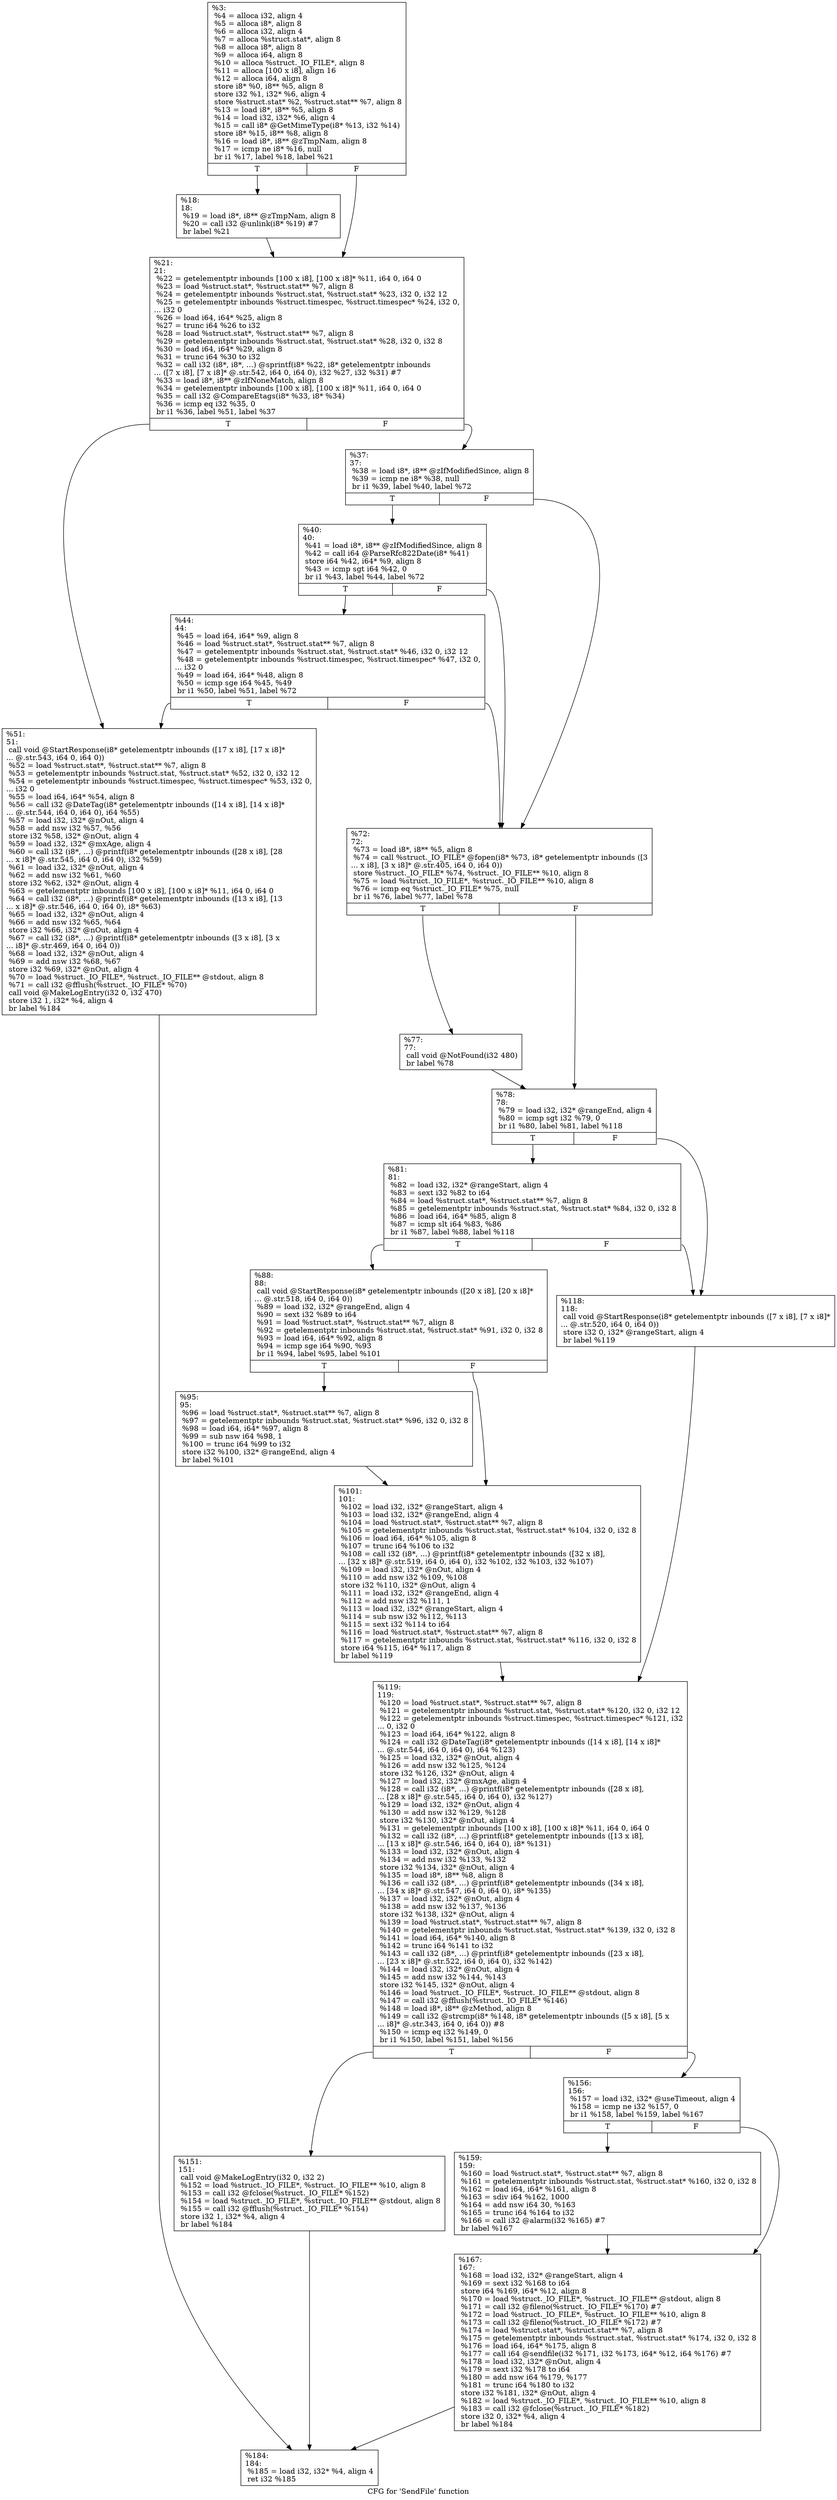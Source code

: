 digraph "CFG for 'SendFile' function" {
	label="CFG for 'SendFile' function";

	Node0x1194640 [shape=record,label="{%3:\l  %4 = alloca i32, align 4\l  %5 = alloca i8*, align 8\l  %6 = alloca i32, align 4\l  %7 = alloca %struct.stat*, align 8\l  %8 = alloca i8*, align 8\l  %9 = alloca i64, align 8\l  %10 = alloca %struct._IO_FILE*, align 8\l  %11 = alloca [100 x i8], align 16\l  %12 = alloca i64, align 8\l  store i8* %0, i8** %5, align 8\l  store i32 %1, i32* %6, align 4\l  store %struct.stat* %2, %struct.stat** %7, align 8\l  %13 = load i8*, i8** %5, align 8\l  %14 = load i32, i32* %6, align 4\l  %15 = call i8* @GetMimeType(i8* %13, i32 %14)\l  store i8* %15, i8** %8, align 8\l  %16 = load i8*, i8** @zTmpNam, align 8\l  %17 = icmp ne i8* %16, null\l  br i1 %17, label %18, label %21\l|{<s0>T|<s1>F}}"];
	Node0x1194640:s0 -> Node0x11948c0;
	Node0x1194640:s1 -> Node0x1199610;
	Node0x11948c0 [shape=record,label="{%18:\l18:                                               \l  %19 = load i8*, i8** @zTmpNam, align 8\l  %20 = call i32 @unlink(i8* %19) #7\l  br label %21\l}"];
	Node0x11948c0 -> Node0x1199610;
	Node0x1199610 [shape=record,label="{%21:\l21:                                               \l  %22 = getelementptr inbounds [100 x i8], [100 x i8]* %11, i64 0, i64 0\l  %23 = load %struct.stat*, %struct.stat** %7, align 8\l  %24 = getelementptr inbounds %struct.stat, %struct.stat* %23, i32 0, i32 12\l  %25 = getelementptr inbounds %struct.timespec, %struct.timespec* %24, i32 0,\l... i32 0\l  %26 = load i64, i64* %25, align 8\l  %27 = trunc i64 %26 to i32\l  %28 = load %struct.stat*, %struct.stat** %7, align 8\l  %29 = getelementptr inbounds %struct.stat, %struct.stat* %28, i32 0, i32 8\l  %30 = load i64, i64* %29, align 8\l  %31 = trunc i64 %30 to i32\l  %32 = call i32 (i8*, i8*, ...) @sprintf(i8* %22, i8* getelementptr inbounds\l... ([7 x i8], [7 x i8]* @.str.542, i64 0, i64 0), i32 %27, i32 %31) #7\l  %33 = load i8*, i8** @zIfNoneMatch, align 8\l  %34 = getelementptr inbounds [100 x i8], [100 x i8]* %11, i64 0, i64 0\l  %35 = call i32 @CompareEtags(i8* %33, i8* %34)\l  %36 = icmp eq i32 %35, 0\l  br i1 %36, label %51, label %37\l|{<s0>T|<s1>F}}"];
	Node0x1199610:s0 -> Node0x119a210;
	Node0x1199610:s1 -> Node0x119a260;
	Node0x119a260 [shape=record,label="{%37:\l37:                                               \l  %38 = load i8*, i8** @zIfModifiedSince, align 8\l  %39 = icmp ne i8* %38, null\l  br i1 %39, label %40, label %72\l|{<s0>T|<s1>F}}"];
	Node0x119a260:s0 -> Node0x119a470;
	Node0x119a260:s1 -> Node0x119a4c0;
	Node0x119a470 [shape=record,label="{%40:\l40:                                               \l  %41 = load i8*, i8** @zIfModifiedSince, align 8\l  %42 = call i64 @ParseRfc822Date(i8* %41)\l  store i64 %42, i64* %9, align 8\l  %43 = icmp sgt i64 %42, 0\l  br i1 %43, label %44, label %72\l|{<s0>T|<s1>F}}"];
	Node0x119a470:s0 -> Node0x119a7c0;
	Node0x119a470:s1 -> Node0x119a4c0;
	Node0x119a7c0 [shape=record,label="{%44:\l44:                                               \l  %45 = load i64, i64* %9, align 8\l  %46 = load %struct.stat*, %struct.stat** %7, align 8\l  %47 = getelementptr inbounds %struct.stat, %struct.stat* %46, i32 0, i32 12\l  %48 = getelementptr inbounds %struct.timespec, %struct.timespec* %47, i32 0,\l... i32 0\l  %49 = load i64, i64* %48, align 8\l  %50 = icmp sge i64 %45, %49\l  br i1 %50, label %51, label %72\l|{<s0>T|<s1>F}}"];
	Node0x119a7c0:s0 -> Node0x119a210;
	Node0x119a7c0:s1 -> Node0x119a4c0;
	Node0x119a210 [shape=record,label="{%51:\l51:                                               \l  call void @StartResponse(i8* getelementptr inbounds ([17 x i8], [17 x i8]*\l... @.str.543, i64 0, i64 0))\l  %52 = load %struct.stat*, %struct.stat** %7, align 8\l  %53 = getelementptr inbounds %struct.stat, %struct.stat* %52, i32 0, i32 12\l  %54 = getelementptr inbounds %struct.timespec, %struct.timespec* %53, i32 0,\l... i32 0\l  %55 = load i64, i64* %54, align 8\l  %56 = call i32 @DateTag(i8* getelementptr inbounds ([14 x i8], [14 x i8]*\l... @.str.544, i64 0, i64 0), i64 %55)\l  %57 = load i32, i32* @nOut, align 4\l  %58 = add nsw i32 %57, %56\l  store i32 %58, i32* @nOut, align 4\l  %59 = load i32, i32* @mxAge, align 4\l  %60 = call i32 (i8*, ...) @printf(i8* getelementptr inbounds ([28 x i8], [28\l... x i8]* @.str.545, i64 0, i64 0), i32 %59)\l  %61 = load i32, i32* @nOut, align 4\l  %62 = add nsw i32 %61, %60\l  store i32 %62, i32* @nOut, align 4\l  %63 = getelementptr inbounds [100 x i8], [100 x i8]* %11, i64 0, i64 0\l  %64 = call i32 (i8*, ...) @printf(i8* getelementptr inbounds ([13 x i8], [13\l... x i8]* @.str.546, i64 0, i64 0), i8* %63)\l  %65 = load i32, i32* @nOut, align 4\l  %66 = add nsw i32 %65, %64\l  store i32 %66, i32* @nOut, align 4\l  %67 = call i32 (i8*, ...) @printf(i8* getelementptr inbounds ([3 x i8], [3 x\l... i8]* @.str.469, i64 0, i64 0))\l  %68 = load i32, i32* @nOut, align 4\l  %69 = add nsw i32 %68, %67\l  store i32 %69, i32* @nOut, align 4\l  %70 = load %struct._IO_FILE*, %struct._IO_FILE** @stdout, align 8\l  %71 = call i32 @fflush(%struct._IO_FILE* %70)\l  call void @MakeLogEntry(i32 0, i32 470)\l  store i32 1, i32* %4, align 4\l  br label %184\l}"];
	Node0x119a210 -> Node0x119bd50;
	Node0x119a4c0 [shape=record,label="{%72:\l72:                                               \l  %73 = load i8*, i8** %5, align 8\l  %74 = call %struct._IO_FILE* @fopen(i8* %73, i8* getelementptr inbounds ([3\l... x i8], [3 x i8]* @.str.405, i64 0, i64 0))\l  store %struct._IO_FILE* %74, %struct._IO_FILE** %10, align 8\l  %75 = load %struct._IO_FILE*, %struct._IO_FILE** %10, align 8\l  %76 = icmp eq %struct._IO_FILE* %75, null\l  br i1 %76, label %77, label %78\l|{<s0>T|<s1>F}}"];
	Node0x119a4c0:s0 -> Node0x119c0a0;
	Node0x119a4c0:s1 -> Node0x119c0f0;
	Node0x119c0a0 [shape=record,label="{%77:\l77:                                               \l  call void @NotFound(i32 480)\l  br label %78\l}"];
	Node0x119c0a0 -> Node0x119c0f0;
	Node0x119c0f0 [shape=record,label="{%78:\l78:                                               \l  %79 = load i32, i32* @rangeEnd, align 4\l  %80 = icmp sgt i32 %79, 0\l  br i1 %80, label %81, label %118\l|{<s0>T|<s1>F}}"];
	Node0x119c0f0:s0 -> Node0x119c3d0;
	Node0x119c0f0:s1 -> Node0x119c420;
	Node0x119c3d0 [shape=record,label="{%81:\l81:                                               \l  %82 = load i32, i32* @rangeStart, align 4\l  %83 = sext i32 %82 to i64\l  %84 = load %struct.stat*, %struct.stat** %7, align 8\l  %85 = getelementptr inbounds %struct.stat, %struct.stat* %84, i32 0, i32 8\l  %86 = load i64, i64* %85, align 8\l  %87 = icmp slt i64 %83, %86\l  br i1 %87, label %88, label %118\l|{<s0>T|<s1>F}}"];
	Node0x119c3d0:s0 -> Node0x119c790;
	Node0x119c3d0:s1 -> Node0x119c420;
	Node0x119c790 [shape=record,label="{%88:\l88:                                               \l  call void @StartResponse(i8* getelementptr inbounds ([20 x i8], [20 x i8]*\l... @.str.518, i64 0, i64 0))\l  %89 = load i32, i32* @rangeEnd, align 4\l  %90 = sext i32 %89 to i64\l  %91 = load %struct.stat*, %struct.stat** %7, align 8\l  %92 = getelementptr inbounds %struct.stat, %struct.stat* %91, i32 0, i32 8\l  %93 = load i64, i64* %92, align 8\l  %94 = icmp sge i64 %90, %93\l  br i1 %94, label %95, label %101\l|{<s0>T|<s1>F}}"];
	Node0x119c790:s0 -> Node0x119cbd0;
	Node0x119c790:s1 -> Node0x119cc20;
	Node0x119cbd0 [shape=record,label="{%95:\l95:                                               \l  %96 = load %struct.stat*, %struct.stat** %7, align 8\l  %97 = getelementptr inbounds %struct.stat, %struct.stat* %96, i32 0, i32 8\l  %98 = load i64, i64* %97, align 8\l  %99 = sub nsw i64 %98, 1\l  %100 = trunc i64 %99 to i32\l  store i32 %100, i32* @rangeEnd, align 4\l  br label %101\l}"];
	Node0x119cbd0 -> Node0x119cc20;
	Node0x119cc20 [shape=record,label="{%101:\l101:                                              \l  %102 = load i32, i32* @rangeStart, align 4\l  %103 = load i32, i32* @rangeEnd, align 4\l  %104 = load %struct.stat*, %struct.stat** %7, align 8\l  %105 = getelementptr inbounds %struct.stat, %struct.stat* %104, i32 0, i32 8\l  %106 = load i64, i64* %105, align 8\l  %107 = trunc i64 %106 to i32\l  %108 = call i32 (i8*, ...) @printf(i8* getelementptr inbounds ([32 x i8],\l... [32 x i8]* @.str.519, i64 0, i64 0), i32 %102, i32 %103, i32 %107)\l  %109 = load i32, i32* @nOut, align 4\l  %110 = add nsw i32 %109, %108\l  store i32 %110, i32* @nOut, align 4\l  %111 = load i32, i32* @rangeEnd, align 4\l  %112 = add nsw i32 %111, 1\l  %113 = load i32, i32* @rangeStart, align 4\l  %114 = sub nsw i32 %112, %113\l  %115 = sext i32 %114 to i64\l  %116 = load %struct.stat*, %struct.stat** %7, align 8\l  %117 = getelementptr inbounds %struct.stat, %struct.stat* %116, i32 0, i32 8\l  store i64 %115, i64* %117, align 8\l  br label %119\l}"];
	Node0x119cc20 -> Node0x119d880;
	Node0x119c420 [shape=record,label="{%118:\l118:                                              \l  call void @StartResponse(i8* getelementptr inbounds ([7 x i8], [7 x i8]*\l... @.str.520, i64 0, i64 0))\l  store i32 0, i32* @rangeStart, align 4\l  br label %119\l}"];
	Node0x119c420 -> Node0x119d880;
	Node0x119d880 [shape=record,label="{%119:\l119:                                              \l  %120 = load %struct.stat*, %struct.stat** %7, align 8\l  %121 = getelementptr inbounds %struct.stat, %struct.stat* %120, i32 0, i32 12\l  %122 = getelementptr inbounds %struct.timespec, %struct.timespec* %121, i32\l... 0, i32 0\l  %123 = load i64, i64* %122, align 8\l  %124 = call i32 @DateTag(i8* getelementptr inbounds ([14 x i8], [14 x i8]*\l... @.str.544, i64 0, i64 0), i64 %123)\l  %125 = load i32, i32* @nOut, align 4\l  %126 = add nsw i32 %125, %124\l  store i32 %126, i32* @nOut, align 4\l  %127 = load i32, i32* @mxAge, align 4\l  %128 = call i32 (i8*, ...) @printf(i8* getelementptr inbounds ([28 x i8],\l... [28 x i8]* @.str.545, i64 0, i64 0), i32 %127)\l  %129 = load i32, i32* @nOut, align 4\l  %130 = add nsw i32 %129, %128\l  store i32 %130, i32* @nOut, align 4\l  %131 = getelementptr inbounds [100 x i8], [100 x i8]* %11, i64 0, i64 0\l  %132 = call i32 (i8*, ...) @printf(i8* getelementptr inbounds ([13 x i8],\l... [13 x i8]* @.str.546, i64 0, i64 0), i8* %131)\l  %133 = load i32, i32* @nOut, align 4\l  %134 = add nsw i32 %133, %132\l  store i32 %134, i32* @nOut, align 4\l  %135 = load i8*, i8** %8, align 8\l  %136 = call i32 (i8*, ...) @printf(i8* getelementptr inbounds ([34 x i8],\l... [34 x i8]* @.str.547, i64 0, i64 0), i8* %135)\l  %137 = load i32, i32* @nOut, align 4\l  %138 = add nsw i32 %137, %136\l  store i32 %138, i32* @nOut, align 4\l  %139 = load %struct.stat*, %struct.stat** %7, align 8\l  %140 = getelementptr inbounds %struct.stat, %struct.stat* %139, i32 0, i32 8\l  %141 = load i64, i64* %140, align 8\l  %142 = trunc i64 %141 to i32\l  %143 = call i32 (i8*, ...) @printf(i8* getelementptr inbounds ([23 x i8],\l... [23 x i8]* @.str.522, i64 0, i64 0), i32 %142)\l  %144 = load i32, i32* @nOut, align 4\l  %145 = add nsw i32 %144, %143\l  store i32 %145, i32* @nOut, align 4\l  %146 = load %struct._IO_FILE*, %struct._IO_FILE** @stdout, align 8\l  %147 = call i32 @fflush(%struct._IO_FILE* %146)\l  %148 = load i8*, i8** @zMethod, align 8\l  %149 = call i32 @strcmp(i8* %148, i8* getelementptr inbounds ([5 x i8], [5 x\l... i8]* @.str.343, i64 0, i64 0)) #8\l  %150 = icmp eq i32 %149, 0\l  br i1 %150, label %151, label %156\l|{<s0>T|<s1>F}}"];
	Node0x119d880:s0 -> Node0x119f6e0;
	Node0x119d880:s1 -> Node0x119f730;
	Node0x119f6e0 [shape=record,label="{%151:\l151:                                              \l  call void @MakeLogEntry(i32 0, i32 2)\l  %152 = load %struct._IO_FILE*, %struct._IO_FILE** %10, align 8\l  %153 = call i32 @fclose(%struct._IO_FILE* %152)\l  %154 = load %struct._IO_FILE*, %struct._IO_FILE** @stdout, align 8\l  %155 = call i32 @fflush(%struct._IO_FILE* %154)\l  store i32 1, i32* %4, align 4\l  br label %184\l}"];
	Node0x119f6e0 -> Node0x119bd50;
	Node0x119f730 [shape=record,label="{%156:\l156:                                              \l  %157 = load i32, i32* @useTimeout, align 4\l  %158 = icmp ne i32 %157, 0\l  br i1 %158, label %159, label %167\l|{<s0>T|<s1>F}}"];
	Node0x119f730:s0 -> Node0x119fd10;
	Node0x119f730:s1 -> Node0x119fd60;
	Node0x119fd10 [shape=record,label="{%159:\l159:                                              \l  %160 = load %struct.stat*, %struct.stat** %7, align 8\l  %161 = getelementptr inbounds %struct.stat, %struct.stat* %160, i32 0, i32 8\l  %162 = load i64, i64* %161, align 8\l  %163 = sdiv i64 %162, 1000\l  %164 = add nsw i64 30, %163\l  %165 = trunc i64 %164 to i32\l  %166 = call i32 @alarm(i32 %165) #7\l  br label %167\l}"];
	Node0x119fd10 -> Node0x119fd60;
	Node0x119fd60 [shape=record,label="{%167:\l167:                                              \l  %168 = load i32, i32* @rangeStart, align 4\l  %169 = sext i32 %168 to i64\l  store i64 %169, i64* %12, align 8\l  %170 = load %struct._IO_FILE*, %struct._IO_FILE** @stdout, align 8\l  %171 = call i32 @fileno(%struct._IO_FILE* %170) #7\l  %172 = load %struct._IO_FILE*, %struct._IO_FILE** %10, align 8\l  %173 = call i32 @fileno(%struct._IO_FILE* %172) #7\l  %174 = load %struct.stat*, %struct.stat** %7, align 8\l  %175 = getelementptr inbounds %struct.stat, %struct.stat* %174, i32 0, i32 8\l  %176 = load i64, i64* %175, align 8\l  %177 = call i64 @sendfile(i32 %171, i32 %173, i64* %12, i64 %176) #7\l  %178 = load i32, i32* @nOut, align 4\l  %179 = sext i32 %178 to i64\l  %180 = add nsw i64 %179, %177\l  %181 = trunc i64 %180 to i32\l  store i32 %181, i32* @nOut, align 4\l  %182 = load %struct._IO_FILE*, %struct._IO_FILE** %10, align 8\l  %183 = call i32 @fclose(%struct._IO_FILE* %182)\l  store i32 0, i32* %4, align 4\l  br label %184\l}"];
	Node0x119fd60 -> Node0x119bd50;
	Node0x119bd50 [shape=record,label="{%184:\l184:                                              \l  %185 = load i32, i32* %4, align 4\l  ret i32 %185\l}"];
}
